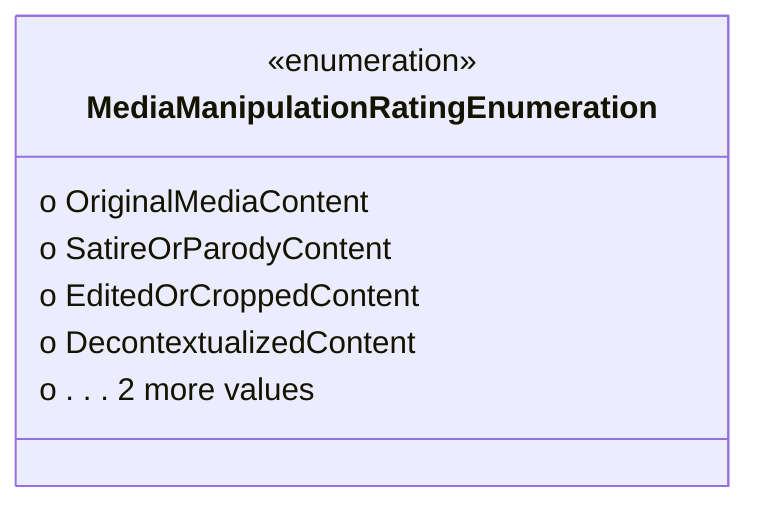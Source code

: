 classDiagram
  class MediaManipulationRatingEnumeration {
<<enumeration>>
  o OriginalMediaContent
  o SatireOrParodyContent
  o EditedOrCroppedContent
  o DecontextualizedContent
  o . . . 2 more values
 }